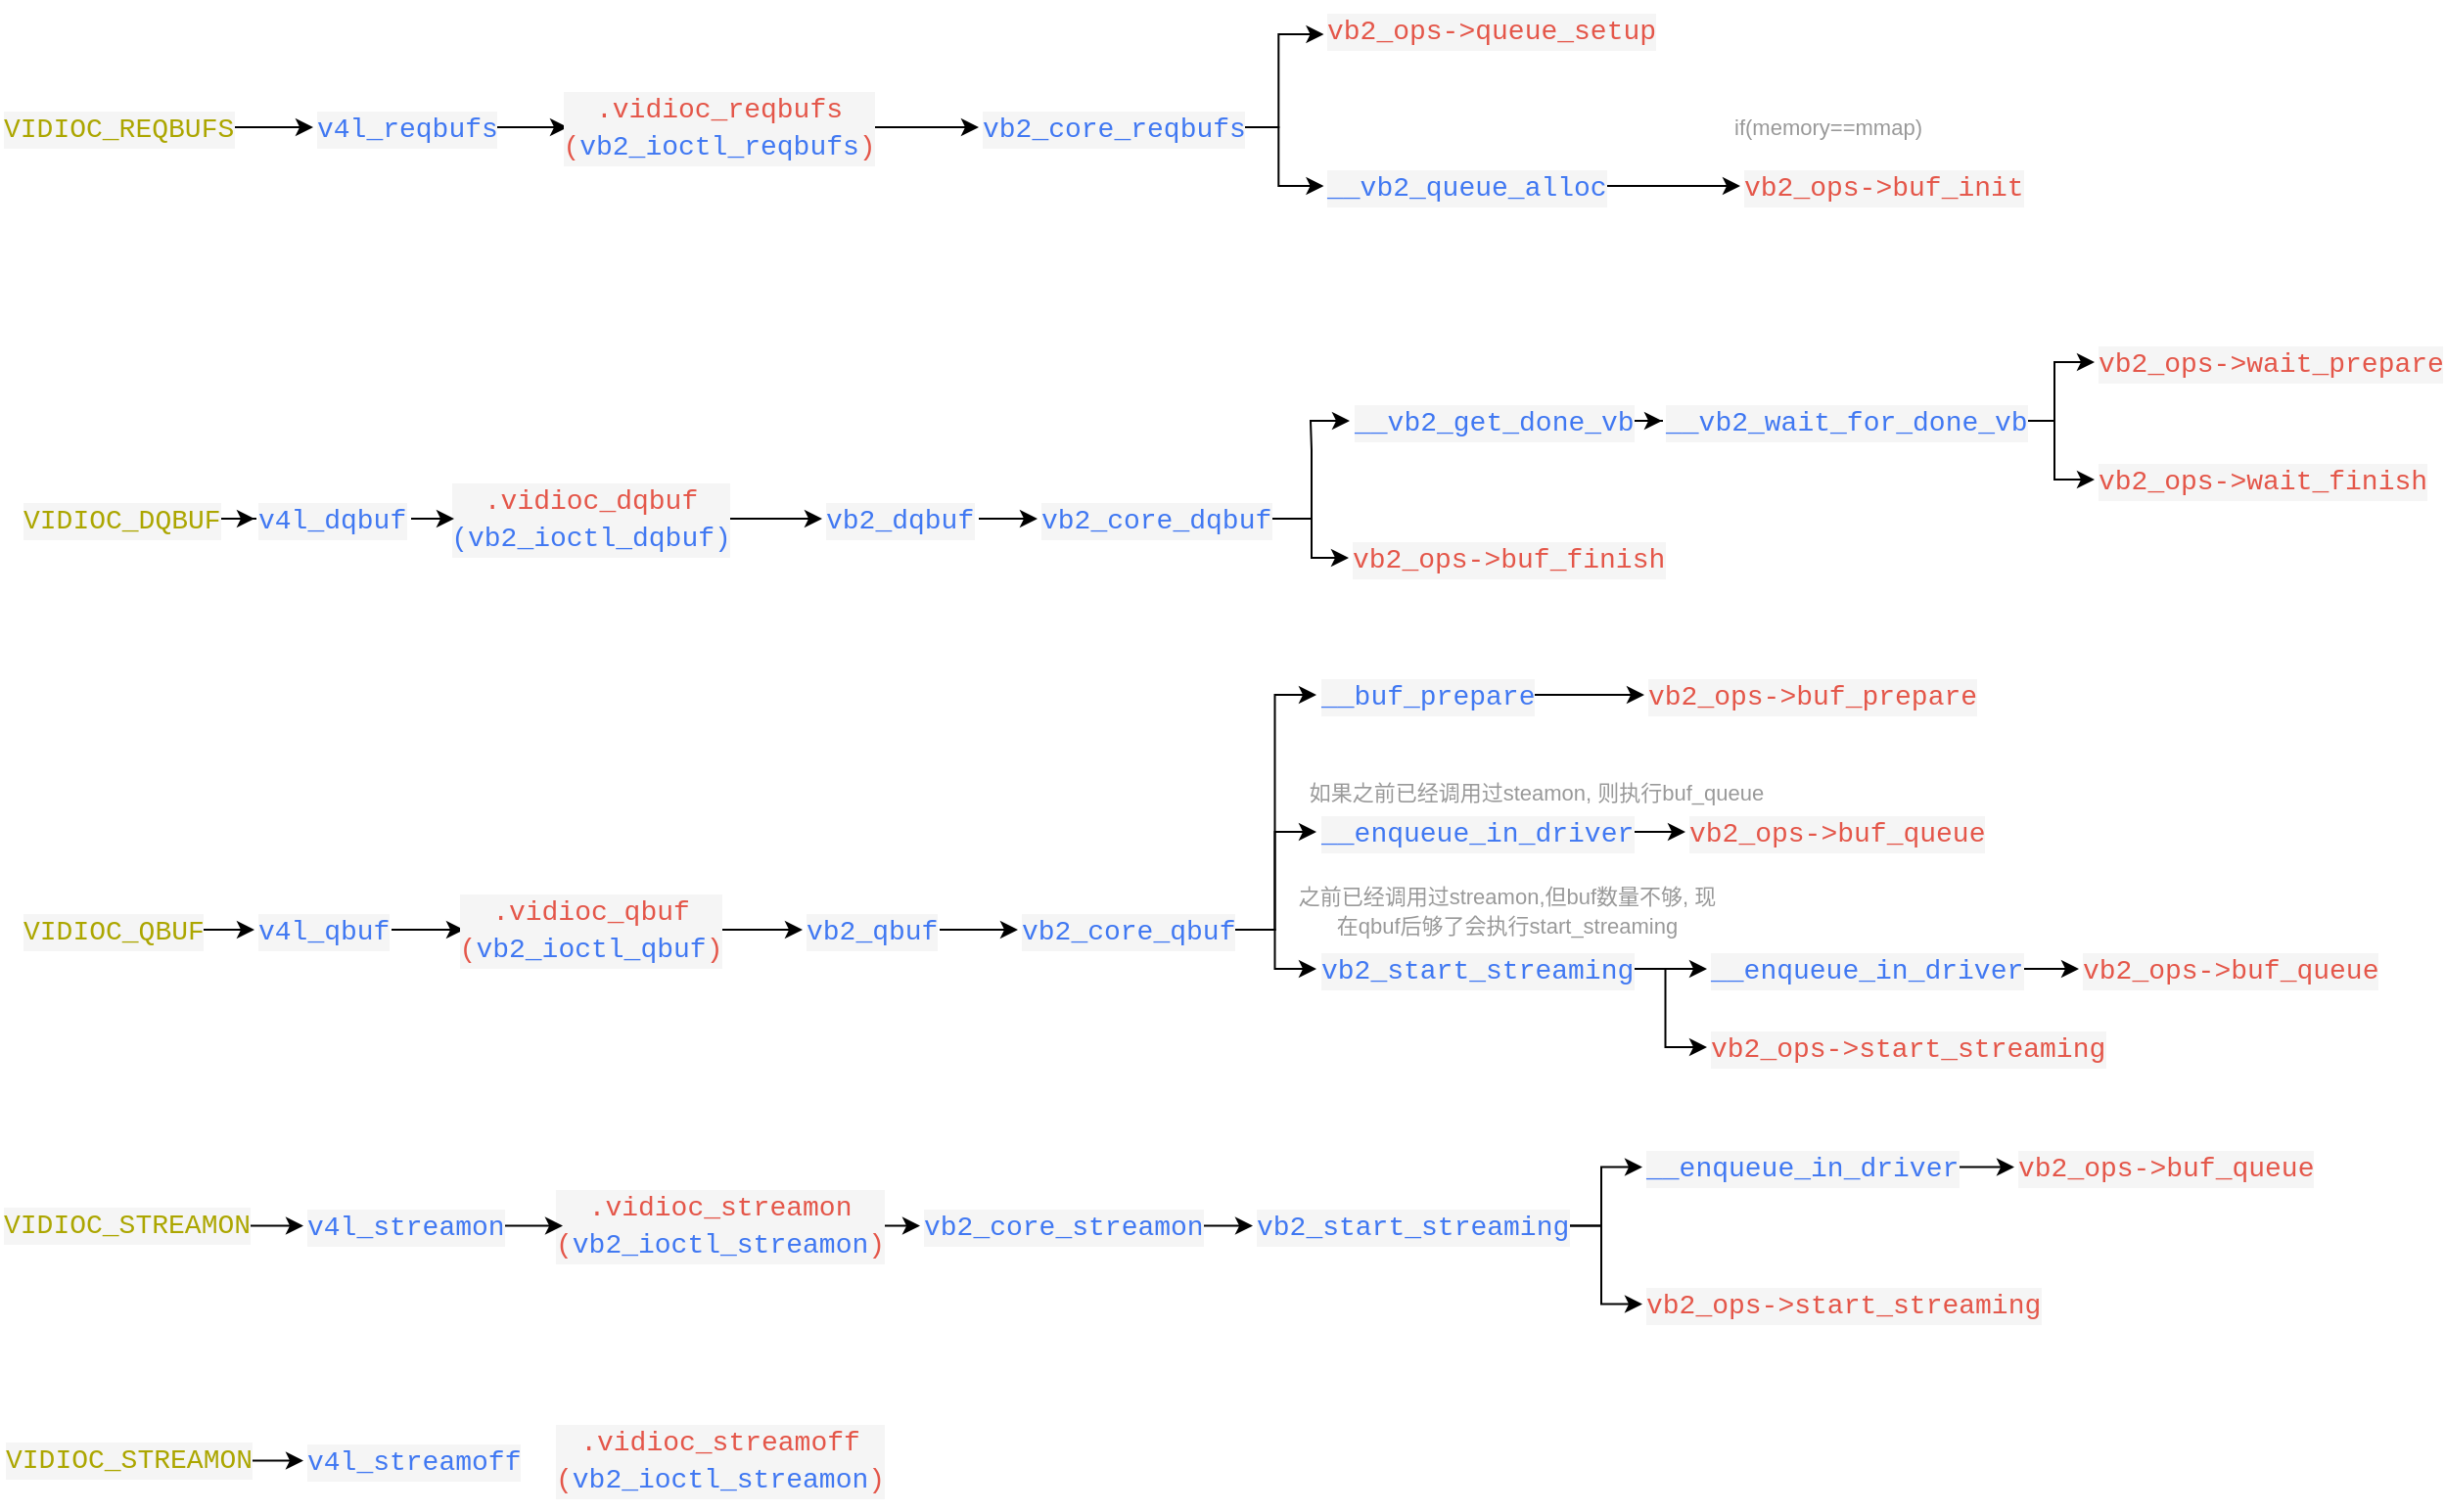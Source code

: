 <mxfile version="26.0.15">
  <diagram name="Page-1" id="ewF5Gl14Q7uHlRDfD-Uw">
    <mxGraphModel dx="2079" dy="1802" grid="1" gridSize="10" guides="1" tooltips="1" connect="1" arrows="1" fold="1" page="1" pageScale="1" pageWidth="827" pageHeight="1169" math="0" shadow="0">
      <root>
        <mxCell id="0" />
        <mxCell id="1" parent="0" />
        <mxCell id="wNvszSJTGbj_hHc-pR2u-3" value="" style="edgeStyle=orthogonalEdgeStyle;rounded=0;orthogonalLoop=1;jettySize=auto;html=1;" parent="1" source="wNvszSJTGbj_hHc-pR2u-1" target="wNvszSJTGbj_hHc-pR2u-2" edge="1">
          <mxGeometry relative="1" as="geometry" />
        </mxCell>
        <mxCell id="wNvszSJTGbj_hHc-pR2u-1" value="&lt;div style=&quot;color: #383a42;background-color: #f5f5f5;font-family: Consolas, &#39;Courier New&#39;, monospace;font-weight: normal;font-size: 14px;line-height: 19px;white-space: pre;&quot;&gt;&lt;div&gt;&lt;span style=&quot;color: #aca600;&quot;&gt;VIDIOC_QBUF&lt;/span&gt;&lt;/div&gt;&lt;/div&gt;" style="text;whiteSpace=wrap;html=1;" parent="1" vertex="1">
          <mxGeometry x="-480" y="-90" width="90" height="30" as="geometry" />
        </mxCell>
        <mxCell id="wNvszSJTGbj_hHc-pR2u-6" value="" style="edgeStyle=orthogonalEdgeStyle;rounded=0;orthogonalLoop=1;jettySize=auto;html=1;" parent="1" source="wNvszSJTGbj_hHc-pR2u-2" target="wNvszSJTGbj_hHc-pR2u-4" edge="1">
          <mxGeometry relative="1" as="geometry" />
        </mxCell>
        <mxCell id="wNvszSJTGbj_hHc-pR2u-2" value="&lt;div style=&quot;color: #383a42;background-color: #f5f5f5;font-family: Consolas, &#39;Courier New&#39;, monospace;font-weight: normal;font-size: 14px;line-height: 19px;white-space: pre;&quot;&gt;&lt;div&gt;&lt;span style=&quot;color: #4078f2;&quot;&gt;v4l_qbuf&lt;/span&gt;&lt;/div&gt;&lt;/div&gt;" style="text;whiteSpace=wrap;html=1;" parent="1" vertex="1">
          <mxGeometry x="-360" y="-90" width="70" height="30" as="geometry" />
        </mxCell>
        <mxCell id="wNvszSJTGbj_hHc-pR2u-8" value="" style="edgeStyle=orthogonalEdgeStyle;rounded=0;orthogonalLoop=1;jettySize=auto;html=1;" parent="1" source="wNvszSJTGbj_hHc-pR2u-4" target="wNvszSJTGbj_hHc-pR2u-7" edge="1">
          <mxGeometry relative="1" as="geometry" />
        </mxCell>
        <mxCell id="wNvszSJTGbj_hHc-pR2u-4" value="&lt;div style=&quot;color: rgb(56, 58, 66); background-color: rgb(245, 245, 245); font-family: Consolas, &amp;quot;Courier New&amp;quot;, monospace; font-weight: normal; font-size: 14px; line-height: 19px; white-space: pre;&quot;&gt;&lt;div&gt;&lt;span style=&quot;color: rgb(228, 86, 73);&quot;&gt;.vidioc_qbuf&lt;/span&gt;&lt;/div&gt;&lt;div&gt;&lt;span style=&quot;color: rgb(228, 86, 73);&quot;&gt;(&lt;/span&gt;&lt;span style=&quot;color: rgb(64, 120, 242); background-color: light-dark(rgb(245, 245, 245), rgb(26, 26, 26));&quot;&gt;vb2_ioctl_qbuf&lt;/span&gt;&lt;span style=&quot;color: light-dark(rgb(228, 86, 73), rgb(235, 113, 102)); background-color: light-dark(rgb(245, 245, 245), rgb(26, 26, 26));&quot;&gt;)&lt;/span&gt;&lt;/div&gt;&lt;/div&gt;" style="text;whiteSpace=wrap;html=1;align=center;" parent="1" vertex="1">
          <mxGeometry x="-253" y="-100" width="130" height="50" as="geometry" />
        </mxCell>
        <mxCell id="wNvszSJTGbj_hHc-pR2u-10" value="" style="edgeStyle=orthogonalEdgeStyle;rounded=0;orthogonalLoop=1;jettySize=auto;html=1;" parent="1" source="wNvszSJTGbj_hHc-pR2u-7" target="wNvszSJTGbj_hHc-pR2u-9" edge="1">
          <mxGeometry relative="1" as="geometry" />
        </mxCell>
        <mxCell id="wNvszSJTGbj_hHc-pR2u-7" value="&lt;div style=&quot;color: #383a42;background-color: #f5f5f5;font-family: Consolas, &#39;Courier New&#39;, monospace;font-weight: normal;font-size: 14px;line-height: 19px;white-space: pre;&quot;&gt;&lt;div&gt;&lt;span style=&quot;color: #4078f2;&quot;&gt;vb2_qbuf&lt;/span&gt;&lt;/div&gt;&lt;/div&gt;" style="text;whiteSpace=wrap;html=1;" parent="1" vertex="1">
          <mxGeometry x="-80" y="-90" width="70" height="30" as="geometry" />
        </mxCell>
        <mxCell id="OIqej2UOMzjBdnWNaWIY-4" style="edgeStyle=orthogonalEdgeStyle;rounded=0;orthogonalLoop=1;jettySize=auto;html=1;exitX=1;exitY=0.5;exitDx=0;exitDy=0;entryX=0;entryY=0.5;entryDx=0;entryDy=0;" parent="1" source="wNvszSJTGbj_hHc-pR2u-9" target="wNvszSJTGbj_hHc-pR2u-11" edge="1">
          <mxGeometry relative="1" as="geometry" />
        </mxCell>
        <mxCell id="OIqej2UOMzjBdnWNaWIY-5" style="edgeStyle=orthogonalEdgeStyle;rounded=0;orthogonalLoop=1;jettySize=auto;html=1;exitX=1;exitY=0.5;exitDx=0;exitDy=0;entryX=0;entryY=0.5;entryDx=0;entryDy=0;" parent="1" source="wNvszSJTGbj_hHc-pR2u-9" target="wNvszSJTGbj_hHc-pR2u-78" edge="1">
          <mxGeometry relative="1" as="geometry" />
        </mxCell>
        <mxCell id="OIqej2UOMzjBdnWNaWIY-6" style="edgeStyle=orthogonalEdgeStyle;rounded=0;orthogonalLoop=1;jettySize=auto;html=1;exitX=1;exitY=0.5;exitDx=0;exitDy=0;entryX=0;entryY=0.5;entryDx=0;entryDy=0;" parent="1" source="wNvszSJTGbj_hHc-pR2u-9" target="wNvszSJTGbj_hHc-pR2u-81" edge="1">
          <mxGeometry relative="1" as="geometry" />
        </mxCell>
        <mxCell id="wNvszSJTGbj_hHc-pR2u-9" value="&lt;div style=&quot;color: #383a42;background-color: #f5f5f5;font-family: Consolas, &#39;Courier New&#39;, monospace;font-weight: normal;font-size: 14px;line-height: 19px;white-space: pre;&quot;&gt;&lt;div&gt;&lt;span style=&quot;color: #4078f2;&quot;&gt;vb2_core_qbuf&lt;/span&gt;&lt;/div&gt;&lt;/div&gt;" style="text;whiteSpace=wrap;html=1;" parent="1" vertex="1">
          <mxGeometry x="30" y="-90" width="110" height="30" as="geometry" />
        </mxCell>
        <mxCell id="wNvszSJTGbj_hHc-pR2u-16" value="" style="edgeStyle=orthogonalEdgeStyle;rounded=0;orthogonalLoop=1;jettySize=auto;html=1;" parent="1" source="wNvszSJTGbj_hHc-pR2u-11" target="wNvszSJTGbj_hHc-pR2u-14" edge="1">
          <mxGeometry relative="1" as="geometry" />
        </mxCell>
        <mxCell id="wNvszSJTGbj_hHc-pR2u-11" value="&lt;div style=&quot;color: #383a42;background-color: #f5f5f5;font-family: Consolas, &#39;Courier New&#39;, monospace;font-weight: normal;font-size: 14px;line-height: 19px;white-space: pre;&quot;&gt;&lt;div&gt;&lt;span style=&quot;color: #4078f2;&quot;&gt;__buf_prepare&lt;/span&gt;&lt;/div&gt;&lt;/div&gt;" style="text;whiteSpace=wrap;html=1;" parent="1" vertex="1">
          <mxGeometry x="182.5" y="-210" width="110" height="30" as="geometry" />
        </mxCell>
        <mxCell id="wNvszSJTGbj_hHc-pR2u-14" value="&lt;div style=&quot;color: rgb(56, 58, 66); background-color: rgb(245, 245, 245); font-family: Consolas, &amp;quot;Courier New&amp;quot;, monospace; font-weight: normal; font-size: 14px; line-height: 19px; white-space: pre;&quot;&gt;&lt;div&gt;&lt;span style=&quot;color: rgb(228, 86, 73);&quot;&gt;vb2_ops-&amp;gt;buf_prepare&lt;/span&gt;&lt;/div&gt;&lt;/div&gt;" style="text;whiteSpace=wrap;html=1;" parent="1" vertex="1">
          <mxGeometry x="350" y="-210" width="160" height="30" as="geometry" />
        </mxCell>
        <mxCell id="wNvszSJTGbj_hHc-pR2u-31" value="" style="edgeStyle=orthogonalEdgeStyle;rounded=0;orthogonalLoop=1;jettySize=auto;html=1;" parent="1" source="wNvszSJTGbj_hHc-pR2u-28" target="wNvszSJTGbj_hHc-pR2u-30" edge="1">
          <mxGeometry relative="1" as="geometry" />
        </mxCell>
        <mxCell id="wNvszSJTGbj_hHc-pR2u-28" value="&lt;div style=&quot;color: #383a42;background-color: #f5f5f5;font-family: Consolas, &#39;Courier New&#39;, monospace;font-weight: normal;font-size: 14px;line-height: 19px;white-space: pre;&quot;&gt;&lt;div&gt;&lt;span style=&quot;color: #aca600;&quot;&gt;VIDIOC_STREAMON&lt;/span&gt;&lt;/div&gt;&lt;/div&gt;" style="text;whiteSpace=wrap;html=1;" parent="1" vertex="1">
          <mxGeometry x="-490" y="60" width="120" height="32.5" as="geometry" />
        </mxCell>
        <mxCell id="OIqej2UOMzjBdnWNaWIY-31" value="" style="edgeStyle=orthogonalEdgeStyle;rounded=0;orthogonalLoop=1;jettySize=auto;html=1;" parent="1" source="wNvszSJTGbj_hHc-pR2u-29" target="wNvszSJTGbj_hHc-pR2u-33" edge="1">
          <mxGeometry relative="1" as="geometry" />
        </mxCell>
        <mxCell id="wNvszSJTGbj_hHc-pR2u-29" value="&lt;div style=&quot;color: rgb(56, 58, 66); background-color: rgb(245, 245, 245); font-family: Consolas, &amp;quot;Courier New&amp;quot;, monospace; font-weight: normal; font-size: 14px; line-height: 19px; white-space: pre;&quot;&gt;&lt;div&gt;&lt;span style=&quot;color: rgb(228, 86, 73);&quot;&gt;.vidioc_streamon&lt;/span&gt;&lt;/div&gt;&lt;div&gt;&lt;span style=&quot;color: rgb(228, 86, 73);&quot;&gt;(&lt;/span&gt;&lt;span style=&quot;color: rgb(64, 120, 242); background-color: light-dark(rgb(245, 245, 245), rgb(26, 26, 26));&quot;&gt;vb2_ioctl_streamon&lt;/span&gt;&lt;span style=&quot;color: light-dark(rgb(228, 86, 73), rgb(235, 113, 102)); background-color: light-dark(rgb(245, 245, 245), rgb(26, 26, 26));&quot;&gt;)&lt;/span&gt;&lt;/div&gt;&lt;/div&gt;" style="text;whiteSpace=wrap;html=1;align=center;" parent="1" vertex="1">
          <mxGeometry x="-202.5" y="51.25" width="160" height="50" as="geometry" />
        </mxCell>
        <mxCell id="OIqej2UOMzjBdnWNaWIY-30" value="" style="edgeStyle=orthogonalEdgeStyle;rounded=0;orthogonalLoop=1;jettySize=auto;html=1;" parent="1" source="wNvszSJTGbj_hHc-pR2u-30" target="wNvszSJTGbj_hHc-pR2u-29" edge="1">
          <mxGeometry relative="1" as="geometry" />
        </mxCell>
        <mxCell id="wNvszSJTGbj_hHc-pR2u-30" value="&lt;div style=&quot;color: #383a42;background-color: #f5f5f5;font-family: Consolas, &#39;Courier New&#39;, monospace;font-weight: normal;font-size: 14px;line-height: 19px;white-space: pre;&quot;&gt;&lt;div&gt;&lt;span style=&quot;color: #4078f2;&quot;&gt;v4l_streamon&lt;/span&gt;&lt;/div&gt;&lt;/div&gt;" style="text;whiteSpace=wrap;html=1;" parent="1" vertex="1">
          <mxGeometry x="-335" y="61.25" width="100" height="30" as="geometry" />
        </mxCell>
        <mxCell id="OIqej2UOMzjBdnWNaWIY-32" value="" style="edgeStyle=orthogonalEdgeStyle;rounded=0;orthogonalLoop=1;jettySize=auto;html=1;" parent="1" source="wNvszSJTGbj_hHc-pR2u-33" target="wNvszSJTGbj_hHc-pR2u-35" edge="1">
          <mxGeometry relative="1" as="geometry" />
        </mxCell>
        <mxCell id="wNvszSJTGbj_hHc-pR2u-33" value="&lt;div style=&quot;color: #383a42;background-color: #f5f5f5;font-family: Consolas, &#39;Courier New&#39;, monospace;font-weight: normal;font-size: 14px;line-height: 19px;white-space: pre;&quot;&gt;&lt;div&gt;&lt;span style=&quot;color: #4078f2;&quot;&gt;vb2_core_streamon&lt;/span&gt;&lt;/div&gt;&lt;/div&gt;" style="text;whiteSpace=wrap;html=1;" parent="1" vertex="1">
          <mxGeometry x="-20" y="61.25" width="140" height="30" as="geometry" />
        </mxCell>
        <mxCell id="OIqej2UOMzjBdnWNaWIY-33" style="edgeStyle=orthogonalEdgeStyle;rounded=0;orthogonalLoop=1;jettySize=auto;html=1;exitX=1;exitY=0.5;exitDx=0;exitDy=0;entryX=0;entryY=0.5;entryDx=0;entryDy=0;" parent="1" source="wNvszSJTGbj_hHc-pR2u-35" target="wNvszSJTGbj_hHc-pR2u-40" edge="1">
          <mxGeometry relative="1" as="geometry" />
        </mxCell>
        <mxCell id="OIqej2UOMzjBdnWNaWIY-34" style="edgeStyle=orthogonalEdgeStyle;rounded=0;orthogonalLoop=1;jettySize=auto;html=1;exitX=1;exitY=0.5;exitDx=0;exitDy=0;entryX=0;entryY=0.5;entryDx=0;entryDy=0;" parent="1" source="wNvszSJTGbj_hHc-pR2u-35" target="wNvszSJTGbj_hHc-pR2u-39" edge="1">
          <mxGeometry relative="1" as="geometry" />
        </mxCell>
        <mxCell id="wNvszSJTGbj_hHc-pR2u-35" value="&lt;div style=&quot;color: #383a42;background-color: #f5f5f5;font-family: Consolas, &#39;Courier New&#39;, monospace;font-weight: normal;font-size: 14px;line-height: 19px;white-space: pre;&quot;&gt;&lt;div&gt;&lt;span style=&quot;color: #4078f2;&quot;&gt;vb2_start_streaming&lt;/span&gt;&lt;/div&gt;&lt;/div&gt;" style="text;whiteSpace=wrap;html=1;" parent="1" vertex="1">
          <mxGeometry x="150" y="61.25" width="157" height="30" as="geometry" />
        </mxCell>
        <mxCell id="wNvszSJTGbj_hHc-pR2u-37" value="&lt;div style=&quot;color: rgb(56, 58, 66); background-color: rgb(245, 245, 245); font-family: Consolas, &amp;quot;Courier New&amp;quot;, monospace; font-weight: normal; font-size: 14px; line-height: 19px; white-space: pre;&quot;&gt;&lt;div&gt;&lt;span style=&quot;color: rgb(228, 86, 73);&quot;&gt;vb2_ops-&amp;gt;buf_queue&lt;/span&gt;&lt;/div&gt;&lt;/div&gt;" style="text;whiteSpace=wrap;html=1;" parent="1" vertex="1">
          <mxGeometry x="539" y="31.25" width="146" height="30" as="geometry" />
        </mxCell>
        <mxCell id="OIqej2UOMzjBdnWNaWIY-35" value="" style="edgeStyle=orthogonalEdgeStyle;rounded=0;orthogonalLoop=1;jettySize=auto;html=1;" parent="1" source="wNvszSJTGbj_hHc-pR2u-39" target="wNvszSJTGbj_hHc-pR2u-37" edge="1">
          <mxGeometry relative="1" as="geometry" />
        </mxCell>
        <mxCell id="wNvszSJTGbj_hHc-pR2u-39" value="&lt;div style=&quot;color: #383a42;background-color: #f5f5f5;font-family: Consolas, &#39;Courier New&#39;, monospace;font-weight: normal;font-size: 14px;line-height: 19px;white-space: pre;&quot;&gt;&lt;div&gt;&lt;span style=&quot;color: #4078f2;&quot;&gt;__enqueue_in_driver&lt;/span&gt;&lt;/div&gt;&lt;/div&gt;" style="text;whiteSpace=wrap;html=1;" parent="1" vertex="1">
          <mxGeometry x="349" y="31.25" width="157" height="30" as="geometry" />
        </mxCell>
        <mxCell id="wNvszSJTGbj_hHc-pR2u-40" value="&lt;div style=&quot;color: rgb(56, 58, 66); background-color: rgb(245, 245, 245); font-family: Consolas, &amp;quot;Courier New&amp;quot;, monospace; font-weight: normal; font-size: 14px; line-height: 19px; white-space: pre;&quot;&gt;&lt;div&gt;&lt;span style=&quot;color: rgb(228, 86, 73);&quot;&gt;vb2_ops-&amp;gt;start_streaming&lt;/span&gt;&lt;/div&gt;&lt;/div&gt;" style="text;whiteSpace=wrap;html=1;" parent="1" vertex="1">
          <mxGeometry x="349" y="101.25" width="190" height="30" as="geometry" />
        </mxCell>
        <mxCell id="wNvszSJTGbj_hHc-pR2u-45" value="" style="edgeStyle=orthogonalEdgeStyle;rounded=0;orthogonalLoop=1;jettySize=auto;html=1;" parent="1" source="wNvszSJTGbj_hHc-pR2u-43" target="wNvszSJTGbj_hHc-pR2u-44" edge="1">
          <mxGeometry relative="1" as="geometry" />
        </mxCell>
        <mxCell id="wNvszSJTGbj_hHc-pR2u-43" value="&lt;div style=&quot;color: #383a42;background-color: #f5f5f5;font-family: Consolas, &#39;Courier New&#39;, monospace;font-weight: normal;font-size: 14px;line-height: 19px;white-space: pre;&quot;&gt;&lt;div&gt;&lt;span style=&quot;color: #aca600;&quot;&gt;VIDIOC_REQBUFS&lt;/span&gt;&lt;/div&gt;&lt;/div&gt;" style="text;whiteSpace=wrap;html=1;" parent="1" vertex="1">
          <mxGeometry x="-490" y="-500" width="120" height="30" as="geometry" />
        </mxCell>
        <mxCell id="wNvszSJTGbj_hHc-pR2u-47" value="" style="edgeStyle=orthogonalEdgeStyle;rounded=0;orthogonalLoop=1;jettySize=auto;html=1;" parent="1" source="wNvszSJTGbj_hHc-pR2u-44" target="wNvszSJTGbj_hHc-pR2u-46" edge="1">
          <mxGeometry relative="1" as="geometry" />
        </mxCell>
        <mxCell id="wNvszSJTGbj_hHc-pR2u-44" value="&lt;div style=&quot;color: #383a42;background-color: #f5f5f5;font-family: Consolas, &#39;Courier New&#39;, monospace;font-weight: normal;font-size: 14px;line-height: 19px;white-space: pre;&quot;&gt;&lt;div&gt;&lt;span style=&quot;color: #4078f2;&quot;&gt;v4l_reqbufs&lt;/span&gt;&lt;/div&gt;&lt;/div&gt;" style="text;whiteSpace=wrap;html=1;" parent="1" vertex="1">
          <mxGeometry x="-330" y="-500" width="90" height="30" as="geometry" />
        </mxCell>
        <mxCell id="wNvszSJTGbj_hHc-pR2u-49" value="" style="edgeStyle=orthogonalEdgeStyle;rounded=0;orthogonalLoop=1;jettySize=auto;html=1;" parent="1" source="wNvszSJTGbj_hHc-pR2u-46" target="wNvszSJTGbj_hHc-pR2u-48" edge="1">
          <mxGeometry relative="1" as="geometry" />
        </mxCell>
        <mxCell id="wNvszSJTGbj_hHc-pR2u-46" value="&lt;div style=&quot;color: rgb(56, 58, 66); background-color: rgb(245, 245, 245); font-family: Consolas, &amp;quot;Courier New&amp;quot;, monospace; font-weight: normal; font-size: 14px; line-height: 19px; white-space: pre;&quot;&gt;&lt;div&gt;&lt;span style=&quot;color: rgb(228, 86, 73);&quot;&gt;.&lt;/span&gt;&lt;span style=&quot;color: rgb(228, 86, 73); background-color: light-dark(rgb(245, 245, 245), rgb(26, 26, 26));&quot;&gt;vidioc_reqbufs&lt;/span&gt;&lt;/div&gt;&lt;div&gt;&lt;span style=&quot;color: rgb(228, 86, 73);&quot;&gt;(&lt;/span&gt;&lt;span style=&quot;color: rgb(64, 120, 242); background-color: light-dark(rgb(245, 245, 245), rgb(26, 26, 26));&quot;&gt;vb2_ioctl_reqbufs&lt;/span&gt;&lt;span style=&quot;background-color: light-dark(rgb(245, 245, 245), rgb(26, 26, 26)); color: light-dark(rgb(228, 86, 73), rgb(235, 113, 102));&quot;&gt;)&lt;/span&gt;&lt;br&gt;&lt;/div&gt;&lt;/div&gt;" style="text;whiteSpace=wrap;html=1;align=center;" parent="1" vertex="1">
          <mxGeometry x="-200" y="-510" width="155" height="50" as="geometry" />
        </mxCell>
        <mxCell id="OIqej2UOMzjBdnWNaWIY-17" style="edgeStyle=orthogonalEdgeStyle;rounded=0;orthogonalLoop=1;jettySize=auto;html=1;exitX=1;exitY=0.5;exitDx=0;exitDy=0;entryX=0;entryY=0.5;entryDx=0;entryDy=0;" parent="1" source="wNvszSJTGbj_hHc-pR2u-48" target="wNvszSJTGbj_hHc-pR2u-50" edge="1">
          <mxGeometry relative="1" as="geometry" />
        </mxCell>
        <mxCell id="OIqej2UOMzjBdnWNaWIY-18" style="edgeStyle=orthogonalEdgeStyle;rounded=0;orthogonalLoop=1;jettySize=auto;html=1;exitX=1;exitY=0.5;exitDx=0;exitDy=0;entryX=0;entryY=0.5;entryDx=0;entryDy=0;" parent="1" source="wNvszSJTGbj_hHc-pR2u-48" target="wNvszSJTGbj_hHc-pR2u-52" edge="1">
          <mxGeometry relative="1" as="geometry" />
        </mxCell>
        <mxCell id="wNvszSJTGbj_hHc-pR2u-48" value="&lt;div style=&quot;color: #383a42;background-color: #f5f5f5;font-family: Consolas, &#39;Courier New&#39;, monospace;font-weight: normal;font-size: 14px;line-height: 19px;white-space: pre;&quot;&gt;&lt;div&gt;&lt;span style=&quot;color: #4078f2;&quot;&gt;vb2_core_reqbufs&lt;/span&gt;&lt;/div&gt;&lt;/div&gt;" style="text;whiteSpace=wrap;html=1;" parent="1" vertex="1">
          <mxGeometry x="10" y="-500" width="130" height="30" as="geometry" />
        </mxCell>
        <mxCell id="wNvszSJTGbj_hHc-pR2u-50" value="&lt;div style=&quot;color: rgb(56, 58, 66); background-color: rgb(245, 245, 245); font-family: Consolas, &amp;quot;Courier New&amp;quot;, monospace; font-weight: normal; font-size: 14px; line-height: 19px; white-space: pre;&quot;&gt;&lt;div&gt;&lt;span style=&quot;color: rgb(228, 86, 73);&quot;&gt;vb2_ops-&amp;gt;queue_setup&lt;/span&gt;&lt;/div&gt;&lt;/div&gt;" style="text;whiteSpace=wrap;html=1;" parent="1" vertex="1">
          <mxGeometry x="186.25" y="-550" width="167.5" height="35" as="geometry" />
        </mxCell>
        <mxCell id="wNvszSJTGbj_hHc-pR2u-55" value="" style="edgeStyle=orthogonalEdgeStyle;rounded=0;orthogonalLoop=1;jettySize=auto;html=1;" parent="1" source="wNvszSJTGbj_hHc-pR2u-52" target="wNvszSJTGbj_hHc-pR2u-54" edge="1">
          <mxGeometry relative="1" as="geometry" />
        </mxCell>
        <mxCell id="wNvszSJTGbj_hHc-pR2u-52" value="&lt;div style=&quot;color: #383a42;background-color: #f5f5f5;font-family: Consolas, &#39;Courier New&#39;, monospace;font-weight: normal;font-size: 14px;line-height: 19px;white-space: pre;&quot;&gt;&lt;div&gt;&lt;span style=&quot;color: #4078f2;&quot;&gt;__vb2_queue_alloc&lt;/span&gt;&lt;/div&gt;&lt;/div&gt;" style="text;whiteSpace=wrap;html=1;" parent="1" vertex="1">
          <mxGeometry x="186.25" y="-470" width="137.5" height="30" as="geometry" />
        </mxCell>
        <mxCell id="wNvszSJTGbj_hHc-pR2u-54" value="&lt;div style=&quot;color: rgb(56, 58, 66); background-color: rgb(245, 245, 245); font-family: Consolas, &amp;quot;Courier New&amp;quot;, monospace; font-weight: normal; font-size: 14px; line-height: 19px; white-space: pre;&quot;&gt;&lt;div&gt;&lt;span style=&quot;color: rgb(228, 86, 73);&quot;&gt;&lt;span style=&quot;background-color: light-dark(rgb(245, 245, 245), rgb(26, 26, 26));&quot;&gt;vb2_ops-&amp;gt;&lt;/span&gt;buf_init&lt;/span&gt;&lt;/div&gt;&lt;/div&gt;" style="text;whiteSpace=wrap;html=1;" parent="1" vertex="1">
          <mxGeometry x="399" y="-470" width="140" height="30" as="geometry" />
        </mxCell>
        <mxCell id="wNvszSJTGbj_hHc-pR2u-56" value="&lt;font style=&quot;font-size: 11px; color: rgb(153, 153, 153);&quot;&gt;if(memory==mmap)&lt;/font&gt;" style="text;html=1;align=center;verticalAlign=middle;whiteSpace=wrap;rounded=0;" parent="1" vertex="1">
          <mxGeometry x="390" y="-500" width="108" height="30" as="geometry" />
        </mxCell>
        <mxCell id="OIqej2UOMzjBdnWNaWIY-28" style="edgeStyle=orthogonalEdgeStyle;rounded=0;orthogonalLoop=1;jettySize=auto;html=1;exitX=1;exitY=0.5;exitDx=0;exitDy=0;entryX=0;entryY=0.5;entryDx=0;entryDy=0;" parent="1" source="wNvszSJTGbj_hHc-pR2u-57" target="wNvszSJTGbj_hHc-pR2u-66" edge="1">
          <mxGeometry relative="1" as="geometry" />
        </mxCell>
        <mxCell id="OIqej2UOMzjBdnWNaWIY-29" style="edgeStyle=orthogonalEdgeStyle;rounded=0;orthogonalLoop=1;jettySize=auto;html=1;exitX=1;exitY=0.5;exitDx=0;exitDy=0;entryX=0;entryY=0.5;entryDx=0;entryDy=0;" parent="1" source="wNvszSJTGbj_hHc-pR2u-57" target="wNvszSJTGbj_hHc-pR2u-74" edge="1">
          <mxGeometry relative="1" as="geometry" />
        </mxCell>
        <mxCell id="wNvszSJTGbj_hHc-pR2u-57" value="&lt;div style=&quot;color: #383a42;background-color: #f5f5f5;font-family: Consolas, &#39;Courier New&#39;, monospace;font-weight: normal;font-size: 14px;line-height: 19px;white-space: pre;&quot;&gt;&lt;div&gt;&lt;span style=&quot;color: #4078f2;&quot;&gt;vb2_core_dqbuf&lt;/span&gt;&lt;/div&gt;&lt;/div&gt;" style="text;whiteSpace=wrap;html=1;" parent="1" vertex="1">
          <mxGeometry x="40" y="-300" width="120" height="30" as="geometry" />
        </mxCell>
        <mxCell id="OIqej2UOMzjBdnWNaWIY-23" value="" style="edgeStyle=orthogonalEdgeStyle;rounded=0;orthogonalLoop=1;jettySize=auto;html=1;" parent="1" source="wNvszSJTGbj_hHc-pR2u-58" target="wNvszSJTGbj_hHc-pR2u-57" edge="1">
          <mxGeometry relative="1" as="geometry" />
        </mxCell>
        <mxCell id="wNvszSJTGbj_hHc-pR2u-58" value="&lt;div style=&quot;color: #383a42;background-color: #f5f5f5;font-family: Consolas, &#39;Courier New&#39;, monospace;font-weight: normal;font-size: 14px;line-height: 19px;white-space: pre;&quot;&gt;&lt;div&gt;&lt;span style=&quot;color: #4078f2;&quot;&gt;vb2_dqbuf&lt;/span&gt;&lt;/div&gt;&lt;/div&gt;" style="text;whiteSpace=wrap;html=1;" parent="1" vertex="1">
          <mxGeometry x="-70" y="-300" width="80" height="30" as="geometry" />
        </mxCell>
        <mxCell id="OIqej2UOMzjBdnWNaWIY-22" style="edgeStyle=orthogonalEdgeStyle;rounded=0;orthogonalLoop=1;jettySize=auto;html=1;exitX=1;exitY=0.5;exitDx=0;exitDy=0;entryX=0;entryY=0.5;entryDx=0;entryDy=0;" parent="1" source="wNvszSJTGbj_hHc-pR2u-59" target="wNvszSJTGbj_hHc-pR2u-58" edge="1">
          <mxGeometry relative="1" as="geometry" />
        </mxCell>
        <mxCell id="wNvszSJTGbj_hHc-pR2u-59" value="&lt;div style=&quot;color: rgb(56, 58, 66); background-color: rgb(245, 245, 245); font-family: Consolas, &amp;quot;Courier New&amp;quot;, monospace; font-weight: normal; font-size: 14px; line-height: 19px; white-space: pre;&quot;&gt;&lt;div&gt;&lt;span style=&quot;color: rgb(64, 120, 242);&quot;&gt;&lt;div style=&quot;color: rgb(56, 58, 66); line-height: 19px;&quot;&gt;&lt;span style=&quot;color: rgb(228, 86, 73);&quot;&gt;.vidioc_dqbuf&lt;/span&gt;&lt;/div&gt;&lt;/span&gt;&lt;/div&gt;&lt;div&gt;&lt;span style=&quot;color: rgb(64, 120, 242);&quot;&gt;(vb2_ioctl_dqbuf)&lt;/span&gt;&lt;/div&gt;&lt;/div&gt;" style="text;whiteSpace=wrap;html=1;align=center;" parent="1" vertex="1">
          <mxGeometry x="-258" y="-310" width="140" height="50" as="geometry" />
        </mxCell>
        <mxCell id="OIqej2UOMzjBdnWNaWIY-19" value="" style="edgeStyle=orthogonalEdgeStyle;rounded=0;orthogonalLoop=1;jettySize=auto;html=1;" parent="1" source="wNvszSJTGbj_hHc-pR2u-62" target="wNvszSJTGbj_hHc-pR2u-59" edge="1">
          <mxGeometry relative="1" as="geometry" />
        </mxCell>
        <mxCell id="wNvszSJTGbj_hHc-pR2u-62" value="&lt;div style=&quot;color: #383a42;background-color: #f5f5f5;font-family: Consolas, &#39;Courier New&#39;, monospace;font-weight: normal;font-size: 14px;line-height: 19px;white-space: pre;&quot;&gt;&lt;div&gt;&lt;span style=&quot;color: #4078f2;&quot;&gt;v4l_dqbuf&lt;/span&gt;&lt;/div&gt;&lt;/div&gt;" style="text;whiteSpace=wrap;html=1;" parent="1" vertex="1">
          <mxGeometry x="-360" y="-300" width="80" height="30" as="geometry" />
        </mxCell>
        <mxCell id="wNvszSJTGbj_hHc-pR2u-65" value="" style="edgeStyle=orthogonalEdgeStyle;rounded=0;orthogonalLoop=1;jettySize=auto;html=1;" parent="1" source="wNvszSJTGbj_hHc-pR2u-64" target="wNvszSJTGbj_hHc-pR2u-62" edge="1">
          <mxGeometry relative="1" as="geometry" />
        </mxCell>
        <mxCell id="wNvszSJTGbj_hHc-pR2u-64" value="&lt;div style=&quot;color: #383a42;background-color: #f5f5f5;font-family: Consolas, &#39;Courier New&#39;, monospace;font-weight: normal;font-size: 14px;line-height: 19px;white-space: pre;&quot;&gt;&lt;div&gt;&lt;span style=&quot;color: #aca600;&quot;&gt;VIDIOC_DQBUF&lt;/span&gt;&lt;/div&gt;&lt;/div&gt;" style="text;whiteSpace=wrap;html=1;" parent="1" vertex="1">
          <mxGeometry x="-480" y="-300" width="101" height="30" as="geometry" />
        </mxCell>
        <mxCell id="OIqej2UOMzjBdnWNaWIY-24" value="" style="edgeStyle=orthogonalEdgeStyle;rounded=0;orthogonalLoop=1;jettySize=auto;html=1;" parent="1" source="wNvszSJTGbj_hHc-pR2u-66" target="wNvszSJTGbj_hHc-pR2u-68" edge="1">
          <mxGeometry relative="1" as="geometry" />
        </mxCell>
        <mxCell id="wNvszSJTGbj_hHc-pR2u-66" value="&lt;div style=&quot;color: #383a42;background-color: #f5f5f5;font-family: Consolas, &#39;Courier New&#39;, monospace;font-weight: normal;font-size: 14px;line-height: 19px;white-space: pre;&quot;&gt;&lt;div&gt;&lt;span style=&quot;color: #4078f2;&quot;&gt;__vb2_get_done_vb&lt;/span&gt;&lt;/div&gt;&lt;/div&gt;" style="text;whiteSpace=wrap;html=1;" parent="1" vertex="1">
          <mxGeometry x="199.5" y="-350" width="140" height="30" as="geometry" />
        </mxCell>
        <mxCell id="OIqej2UOMzjBdnWNaWIY-25" value="" style="edgeStyle=orthogonalEdgeStyle;rounded=0;orthogonalLoop=1;jettySize=auto;html=1;" parent="1" source="wNvszSJTGbj_hHc-pR2u-68" target="wNvszSJTGbj_hHc-pR2u-70" edge="1">
          <mxGeometry relative="1" as="geometry" />
        </mxCell>
        <mxCell id="OIqej2UOMzjBdnWNaWIY-27" style="edgeStyle=orthogonalEdgeStyle;rounded=0;orthogonalLoop=1;jettySize=auto;html=1;exitX=1;exitY=0.5;exitDx=0;exitDy=0;entryX=0;entryY=0.5;entryDx=0;entryDy=0;" parent="1" source="wNvszSJTGbj_hHc-pR2u-68" target="wNvszSJTGbj_hHc-pR2u-72" edge="1">
          <mxGeometry relative="1" as="geometry" />
        </mxCell>
        <mxCell id="wNvszSJTGbj_hHc-pR2u-68" value="&lt;div style=&quot;color: #383a42;background-color: #f5f5f5;font-family: Consolas, &#39;Courier New&#39;, monospace;font-weight: normal;font-size: 14px;line-height: 19px;white-space: pre;&quot;&gt;&lt;div&gt;&lt;span style=&quot;color: #4078f2;&quot;&gt;__vb2_wait_for_done_vb&lt;/span&gt;&lt;/div&gt;&lt;/div&gt;" style="text;whiteSpace=wrap;html=1;" parent="1" vertex="1">
          <mxGeometry x="359" y="-350" width="180" height="30" as="geometry" />
        </mxCell>
        <mxCell id="wNvszSJTGbj_hHc-pR2u-70" value="&lt;div style=&quot;color: rgb(56, 58, 66); background-color: rgb(245, 245, 245); font-family: Consolas, &amp;quot;Courier New&amp;quot;, monospace; font-weight: normal; font-size: 14px; line-height: 19px; white-space: pre;&quot;&gt;&lt;div&gt;&lt;span style=&quot;color: rgb(228, 86, 73);&quot;&gt;vb2_ops-&amp;gt;wait_prepare&lt;/span&gt;&lt;/div&gt;&lt;/div&gt;" style="text;whiteSpace=wrap;html=1;" parent="1" vertex="1">
          <mxGeometry x="580" y="-380" width="170" height="30" as="geometry" />
        </mxCell>
        <mxCell id="wNvszSJTGbj_hHc-pR2u-72" value="&lt;div style=&quot;color: rgb(56, 58, 66); background-color: rgb(245, 245, 245); font-family: Consolas, &amp;quot;Courier New&amp;quot;, monospace; font-weight: normal; font-size: 14px; line-height: 19px; white-space: pre;&quot;&gt;&lt;div&gt;&lt;span style=&quot;color: rgb(228, 86, 73);&quot;&gt;vb2_ops-&amp;gt;wait_finish&lt;/span&gt;&lt;/div&gt;&lt;/div&gt;" style="text;whiteSpace=wrap;html=1;" parent="1" vertex="1">
          <mxGeometry x="580" y="-320" width="170" height="30" as="geometry" />
        </mxCell>
        <mxCell id="wNvszSJTGbj_hHc-pR2u-74" value="&lt;div style=&quot;color: rgb(56, 58, 66); background-color: rgb(245, 245, 245); font-family: Consolas, &amp;quot;Courier New&amp;quot;, monospace; font-weight: normal; font-size: 14px; line-height: 19px; white-space: pre;&quot;&gt;&lt;div&gt;&lt;span style=&quot;color: rgb(228, 86, 73);&quot;&gt;vb2_ops-&amp;gt;buf_finish&lt;/span&gt;&lt;/div&gt;&lt;/div&gt;" style="text;whiteSpace=wrap;html=1;" parent="1" vertex="1">
          <mxGeometry x="199" y="-280" width="160" height="30" as="geometry" />
        </mxCell>
        <mxCell id="OIqej2UOMzjBdnWNaWIY-11" value="" style="edgeStyle=orthogonalEdgeStyle;rounded=0;orthogonalLoop=1;jettySize=auto;html=1;" parent="1" source="wNvszSJTGbj_hHc-pR2u-78" target="OIqej2UOMzjBdnWNaWIY-10" edge="1">
          <mxGeometry relative="1" as="geometry" />
        </mxCell>
        <mxCell id="OIqej2UOMzjBdnWNaWIY-14" style="edgeStyle=orthogonalEdgeStyle;rounded=0;orthogonalLoop=1;jettySize=auto;html=1;exitX=1;exitY=0.5;exitDx=0;exitDy=0;entryX=0;entryY=0.5;entryDx=0;entryDy=0;" parent="1" source="wNvszSJTGbj_hHc-pR2u-78" target="wNvszSJTGbj_hHc-pR2u-82" edge="1">
          <mxGeometry relative="1" as="geometry" />
        </mxCell>
        <mxCell id="wNvszSJTGbj_hHc-pR2u-78" value="&lt;div style=&quot;color: #383a42;background-color: #f5f5f5;font-family: Consolas, &#39;Courier New&#39;, monospace;font-weight: normal;font-size: 14px;line-height: 19px;white-space: pre;&quot;&gt;&lt;div&gt;&lt;span style=&quot;color: #4078f2;&quot;&gt;vb2_start_streaming&lt;/span&gt;&lt;/div&gt;&lt;/div&gt;" style="text;whiteSpace=wrap;html=1;" parent="1" vertex="1">
          <mxGeometry x="182.5" y="-70" width="157" height="30" as="geometry" />
        </mxCell>
        <mxCell id="wNvszSJTGbj_hHc-pR2u-79" value="&lt;div style=&quot;color: rgb(56, 58, 66); background-color: rgb(245, 245, 245); font-family: Consolas, &amp;quot;Courier New&amp;quot;, monospace; font-weight: normal; font-size: 14px; line-height: 19px; white-space: pre;&quot;&gt;&lt;div&gt;&lt;span style=&quot;color: rgb(228, 86, 73);&quot;&gt;vb2_ops-&amp;gt;buf_queue&lt;/span&gt;&lt;/div&gt;&lt;/div&gt;" style="text;whiteSpace=wrap;html=1;" parent="1" vertex="1">
          <mxGeometry x="371" y="-140" width="146" height="30" as="geometry" />
        </mxCell>
        <mxCell id="OIqej2UOMzjBdnWNaWIY-7" style="edgeStyle=orthogonalEdgeStyle;rounded=0;orthogonalLoop=1;jettySize=auto;html=1;exitX=1;exitY=0.5;exitDx=0;exitDy=0;entryX=0;entryY=0.5;entryDx=0;entryDy=0;" parent="1" source="wNvszSJTGbj_hHc-pR2u-81" target="wNvszSJTGbj_hHc-pR2u-79" edge="1">
          <mxGeometry relative="1" as="geometry" />
        </mxCell>
        <mxCell id="wNvszSJTGbj_hHc-pR2u-81" value="&lt;div style=&quot;color: #383a42;background-color: #f5f5f5;font-family: Consolas, &#39;Courier New&#39;, monospace;font-weight: normal;font-size: 14px;line-height: 19px;white-space: pre;&quot;&gt;&lt;div&gt;&lt;span style=&quot;color: #4078f2;&quot;&gt;__enqueue_in_driver&lt;/span&gt;&lt;/div&gt;&lt;/div&gt;" style="text;whiteSpace=wrap;html=1;" parent="1" vertex="1">
          <mxGeometry x="182.5" y="-140" width="157" height="30" as="geometry" />
        </mxCell>
        <mxCell id="wNvszSJTGbj_hHc-pR2u-82" value="&lt;div style=&quot;color: rgb(56, 58, 66); background-color: rgb(245, 245, 245); font-family: Consolas, &amp;quot;Courier New&amp;quot;, monospace; font-weight: normal; font-size: 14px; line-height: 19px; white-space: pre;&quot;&gt;&lt;div&gt;&lt;span style=&quot;color: rgb(228, 86, 73);&quot;&gt;vb2_ops-&amp;gt;start_streaming&lt;/span&gt;&lt;/div&gt;&lt;/div&gt;" style="text;whiteSpace=wrap;html=1;" parent="1" vertex="1">
          <mxGeometry x="382" y="-30" width="190" height="30" as="geometry" />
        </mxCell>
        <mxCell id="OIqej2UOMzjBdnWNaWIY-1" value="&lt;font style=&quot;font-size: 11px; color: rgb(153, 153, 153);&quot;&gt;之前已经调用过streamon,但buf数量不够, 现在qbuf后够了会执行start_streaming&lt;/font&gt;" style="text;html=1;align=center;verticalAlign=middle;whiteSpace=wrap;rounded=0;" parent="1" vertex="1">
          <mxGeometry x="170" y="-100" width="220" height="30" as="geometry" />
        </mxCell>
        <mxCell id="OIqej2UOMzjBdnWNaWIY-9" value="&lt;font style=&quot;font-size: 11px; color: rgb(153, 153, 153);&quot;&gt;如果之前已经调用过steamon, 则执行buf_queue&lt;/font&gt;" style="text;html=1;align=center;verticalAlign=middle;whiteSpace=wrap;rounded=0;" parent="1" vertex="1">
          <mxGeometry x="170" y="-160" width="250" height="30" as="geometry" />
        </mxCell>
        <mxCell id="OIqej2UOMzjBdnWNaWIY-16" style="edgeStyle=orthogonalEdgeStyle;rounded=0;orthogonalLoop=1;jettySize=auto;html=1;exitX=1;exitY=0.5;exitDx=0;exitDy=0;entryX=0;entryY=0.5;entryDx=0;entryDy=0;" parent="1" source="OIqej2UOMzjBdnWNaWIY-10" target="OIqej2UOMzjBdnWNaWIY-15" edge="1">
          <mxGeometry relative="1" as="geometry" />
        </mxCell>
        <mxCell id="OIqej2UOMzjBdnWNaWIY-10" value="&lt;div style=&quot;color: #383a42;background-color: #f5f5f5;font-family: Consolas, &#39;Courier New&#39;, monospace;font-weight: normal;font-size: 14px;line-height: 19px;white-space: pre;&quot;&gt;&lt;div&gt;&lt;span style=&quot;color: #4078f2;&quot;&gt;__enqueue_in_driver&lt;/span&gt;&lt;/div&gt;&lt;/div&gt;" style="text;whiteSpace=wrap;html=1;" parent="1" vertex="1">
          <mxGeometry x="382" y="-70" width="157" height="30" as="geometry" />
        </mxCell>
        <mxCell id="OIqej2UOMzjBdnWNaWIY-15" value="&lt;div style=&quot;color: rgb(56, 58, 66); background-color: rgb(245, 245, 245); font-family: Consolas, &amp;quot;Courier New&amp;quot;, monospace; font-weight: normal; font-size: 14px; line-height: 19px; white-space: pre;&quot;&gt;&lt;div&gt;&lt;span style=&quot;color: rgb(228, 86, 73);&quot;&gt;vb2_ops-&amp;gt;buf_queue&lt;/span&gt;&lt;/div&gt;&lt;/div&gt;" style="text;whiteSpace=wrap;html=1;" parent="1" vertex="1">
          <mxGeometry x="572" y="-70" width="146" height="30" as="geometry" />
        </mxCell>
        <mxCell id="p3EjpBFPJTwsHhxIcUxl-3" value="" style="edgeStyle=orthogonalEdgeStyle;rounded=0;orthogonalLoop=1;jettySize=auto;html=1;" edge="1" parent="1" source="p3EjpBFPJTwsHhxIcUxl-1" target="p3EjpBFPJTwsHhxIcUxl-2">
          <mxGeometry relative="1" as="geometry" />
        </mxCell>
        <mxCell id="p3EjpBFPJTwsHhxIcUxl-1" value="&lt;div style=&quot;color: #383a42;background-color: #f5f5f5;font-family: Consolas, &#39;Courier New&#39;, monospace;font-weight: normal;font-size: 14px;line-height: 19px;white-space: pre;&quot;&gt;&lt;div&gt;&lt;span style=&quot;color: #aca600;&quot;&gt;VIDIOC_STREAMON&lt;/span&gt;&lt;/div&gt;&lt;/div&gt;" style="text;whiteSpace=wrap;html=1;" vertex="1" parent="1">
          <mxGeometry x="-489.5" y="180" width="120" height="32.5" as="geometry" />
        </mxCell>
        <mxCell id="p3EjpBFPJTwsHhxIcUxl-2" value="&lt;div style=&quot;color: #383a42;background-color: #f5f5f5;font-family: Consolas, &#39;Courier New&#39;, monospace;font-weight: normal;font-size: 14px;line-height: 19px;white-space: pre;&quot;&gt;&lt;div&gt;&lt;span style=&quot;color: #4078f2;&quot;&gt;v4l_streamoff&lt;/span&gt;&lt;/div&gt;&lt;/div&gt;" style="text;whiteSpace=wrap;html=1;" vertex="1" parent="1">
          <mxGeometry x="-335" y="181.25" width="110" height="30" as="geometry" />
        </mxCell>
        <mxCell id="p3EjpBFPJTwsHhxIcUxl-4" value="&lt;div style=&quot;color: rgb(56, 58, 66); background-color: rgb(245, 245, 245); font-family: Consolas, &amp;quot;Courier New&amp;quot;, monospace; font-weight: normal; font-size: 14px; line-height: 19px; white-space: pre;&quot;&gt;&lt;div&gt;&lt;div style=&quot;line-height: 19px;&quot;&gt;&lt;span style=&quot;color: #e45649;&quot;&gt;.vidioc_streamoff&lt;/span&gt;&lt;/div&gt;&lt;/div&gt;&lt;div&gt;&lt;span style=&quot;color: rgb(228, 86, 73);&quot;&gt;(&lt;/span&gt;&lt;span style=&quot;color: rgb(64, 120, 242); background-color: light-dark(rgb(245, 245, 245), rgb(26, 26, 26));&quot;&gt;vb2_ioctl_streamon&lt;/span&gt;&lt;span style=&quot;color: light-dark(rgb(228, 86, 73), rgb(235, 113, 102)); background-color: light-dark(rgb(245, 245, 245), rgb(26, 26, 26));&quot;&gt;)&lt;/span&gt;&lt;/div&gt;&lt;/div&gt;" style="text;whiteSpace=wrap;html=1;align=center;" vertex="1" parent="1">
          <mxGeometry x="-202.5" y="171.25" width="160" height="50" as="geometry" />
        </mxCell>
      </root>
    </mxGraphModel>
  </diagram>
</mxfile>
